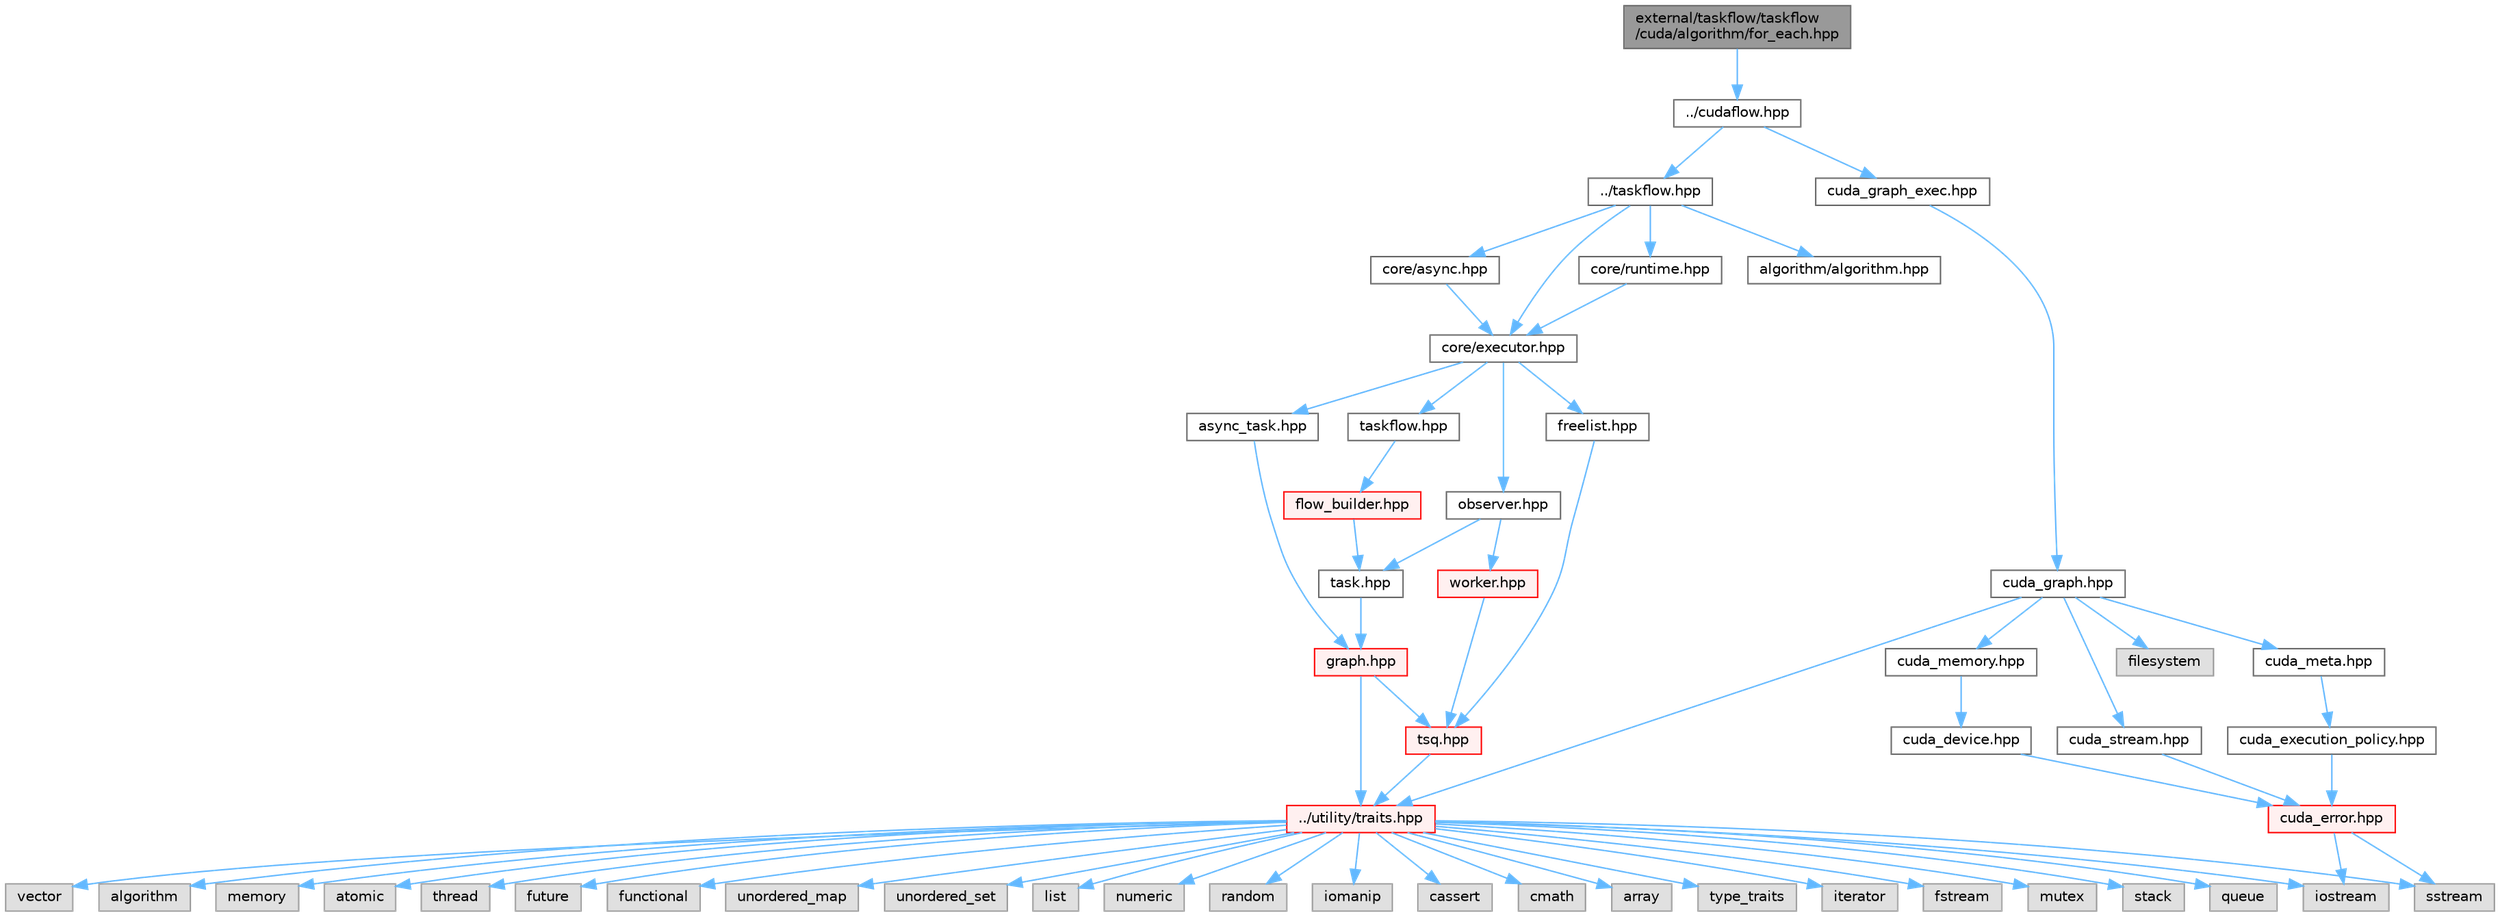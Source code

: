 digraph "external/taskflow/taskflow/cuda/algorithm/for_each.hpp"
{
 // LATEX_PDF_SIZE
  bgcolor="transparent";
  edge [fontname=Helvetica,fontsize=10,labelfontname=Helvetica,labelfontsize=10];
  node [fontname=Helvetica,fontsize=10,shape=box,height=0.2,width=0.4];
  Node1 [id="Node000001",label="external/taskflow/taskflow\l/cuda/algorithm/for_each.hpp",height=0.2,width=0.4,color="gray40", fillcolor="grey60", style="filled", fontcolor="black",tooltip="cuda parallel-iteration algorithms include file"];
  Node1 -> Node2 [id="edge1_Node000001_Node000002",color="steelblue1",style="solid",tooltip=" "];
  Node2 [id="Node000002",label="../cudaflow.hpp",height=0.2,width=0.4,color="grey40", fillcolor="white", style="filled",URL="$cudaflow_8hpp.html",tooltip="cudaFlow include file"];
  Node2 -> Node3 [id="edge2_Node000002_Node000003",color="steelblue1",style="solid",tooltip=" "];
  Node3 [id="Node000003",label="../taskflow.hpp",height=0.2,width=0.4,color="grey40", fillcolor="white", style="filled",URL="$taskflow_8hpp.html",tooltip="main taskflow include file"];
  Node3 -> Node4 [id="edge3_Node000003_Node000004",color="steelblue1",style="solid",tooltip=" "];
  Node4 [id="Node000004",label="core/executor.hpp",height=0.2,width=0.4,color="grey40", fillcolor="white", style="filled",URL="$executor_8hpp.html",tooltip="executor include file"];
  Node4 -> Node5 [id="edge4_Node000004_Node000005",color="steelblue1",style="solid",tooltip=" "];
  Node5 [id="Node000005",label="observer.hpp",height=0.2,width=0.4,color="grey40", fillcolor="white", style="filled",URL="$observer_8hpp.html",tooltip="observer include file"];
  Node5 -> Node6 [id="edge5_Node000005_Node000006",color="steelblue1",style="solid",tooltip=" "];
  Node6 [id="Node000006",label="task.hpp",height=0.2,width=0.4,color="grey40", fillcolor="white", style="filled",URL="$task_8hpp.html",tooltip="task include file"];
  Node6 -> Node7 [id="edge6_Node000006_Node000007",color="steelblue1",style="solid",tooltip=" "];
  Node7 [id="Node000007",label="graph.hpp",height=0.2,width=0.4,color="red", fillcolor="#FFF0F0", style="filled",URL="$taskflow_2core_2graph_8hpp.html",tooltip="graph include file"];
  Node7 -> Node9 [id="edge7_Node000007_Node000009",color="steelblue1",style="solid",tooltip=" "];
  Node9 [id="Node000009",label="../utility/traits.hpp",height=0.2,width=0.4,color="red", fillcolor="#FFF0F0", style="filled",URL="$taskflow_2utility_2traits_8hpp.html",tooltip=" "];
  Node9 -> Node10 [id="edge8_Node000009_Node000010",color="steelblue1",style="solid",tooltip=" "];
  Node10 [id="Node000010",label="type_traits",height=0.2,width=0.4,color="grey60", fillcolor="#E0E0E0", style="filled",tooltip=" "];
  Node9 -> Node11 [id="edge9_Node000009_Node000011",color="steelblue1",style="solid",tooltip=" "];
  Node11 [id="Node000011",label="iterator",height=0.2,width=0.4,color="grey60", fillcolor="#E0E0E0", style="filled",tooltip=" "];
  Node9 -> Node12 [id="edge10_Node000009_Node000012",color="steelblue1",style="solid",tooltip=" "];
  Node12 [id="Node000012",label="iostream",height=0.2,width=0.4,color="grey60", fillcolor="#E0E0E0", style="filled",tooltip=" "];
  Node9 -> Node13 [id="edge11_Node000009_Node000013",color="steelblue1",style="solid",tooltip=" "];
  Node13 [id="Node000013",label="fstream",height=0.2,width=0.4,color="grey60", fillcolor="#E0E0E0", style="filled",tooltip=" "];
  Node9 -> Node14 [id="edge12_Node000009_Node000014",color="steelblue1",style="solid",tooltip=" "];
  Node14 [id="Node000014",label="mutex",height=0.2,width=0.4,color="grey60", fillcolor="#E0E0E0", style="filled",tooltip=" "];
  Node9 -> Node15 [id="edge13_Node000009_Node000015",color="steelblue1",style="solid",tooltip=" "];
  Node15 [id="Node000015",label="stack",height=0.2,width=0.4,color="grey60", fillcolor="#E0E0E0", style="filled",tooltip=" "];
  Node9 -> Node16 [id="edge14_Node000009_Node000016",color="steelblue1",style="solid",tooltip=" "];
  Node16 [id="Node000016",label="queue",height=0.2,width=0.4,color="grey60", fillcolor="#E0E0E0", style="filled",tooltip=" "];
  Node9 -> Node17 [id="edge15_Node000009_Node000017",color="steelblue1",style="solid",tooltip=" "];
  Node17 [id="Node000017",label="vector",height=0.2,width=0.4,color="grey60", fillcolor="#E0E0E0", style="filled",tooltip=" "];
  Node9 -> Node18 [id="edge16_Node000009_Node000018",color="steelblue1",style="solid",tooltip=" "];
  Node18 [id="Node000018",label="algorithm",height=0.2,width=0.4,color="grey60", fillcolor="#E0E0E0", style="filled",tooltip=" "];
  Node9 -> Node19 [id="edge17_Node000009_Node000019",color="steelblue1",style="solid",tooltip=" "];
  Node19 [id="Node000019",label="memory",height=0.2,width=0.4,color="grey60", fillcolor="#E0E0E0", style="filled",tooltip=" "];
  Node9 -> Node20 [id="edge18_Node000009_Node000020",color="steelblue1",style="solid",tooltip=" "];
  Node20 [id="Node000020",label="atomic",height=0.2,width=0.4,color="grey60", fillcolor="#E0E0E0", style="filled",tooltip=" "];
  Node9 -> Node21 [id="edge19_Node000009_Node000021",color="steelblue1",style="solid",tooltip=" "];
  Node21 [id="Node000021",label="thread",height=0.2,width=0.4,color="grey60", fillcolor="#E0E0E0", style="filled",tooltip=" "];
  Node9 -> Node22 [id="edge20_Node000009_Node000022",color="steelblue1",style="solid",tooltip=" "];
  Node22 [id="Node000022",label="future",height=0.2,width=0.4,color="grey60", fillcolor="#E0E0E0", style="filled",tooltip=" "];
  Node9 -> Node23 [id="edge21_Node000009_Node000023",color="steelblue1",style="solid",tooltip=" "];
  Node23 [id="Node000023",label="functional",height=0.2,width=0.4,color="grey60", fillcolor="#E0E0E0", style="filled",tooltip=" "];
  Node9 -> Node24 [id="edge22_Node000009_Node000024",color="steelblue1",style="solid",tooltip=" "];
  Node24 [id="Node000024",label="unordered_map",height=0.2,width=0.4,color="grey60", fillcolor="#E0E0E0", style="filled",tooltip=" "];
  Node9 -> Node25 [id="edge23_Node000009_Node000025",color="steelblue1",style="solid",tooltip=" "];
  Node25 [id="Node000025",label="unordered_set",height=0.2,width=0.4,color="grey60", fillcolor="#E0E0E0", style="filled",tooltip=" "];
  Node9 -> Node26 [id="edge24_Node000009_Node000026",color="steelblue1",style="solid",tooltip=" "];
  Node26 [id="Node000026",label="sstream",height=0.2,width=0.4,color="grey60", fillcolor="#E0E0E0", style="filled",tooltip=" "];
  Node9 -> Node27 [id="edge25_Node000009_Node000027",color="steelblue1",style="solid",tooltip=" "];
  Node27 [id="Node000027",label="list",height=0.2,width=0.4,color="grey60", fillcolor="#E0E0E0", style="filled",tooltip=" "];
  Node9 -> Node28 [id="edge26_Node000009_Node000028",color="steelblue1",style="solid",tooltip=" "];
  Node28 [id="Node000028",label="numeric",height=0.2,width=0.4,color="grey60", fillcolor="#E0E0E0", style="filled",tooltip=" "];
  Node9 -> Node29 [id="edge27_Node000009_Node000029",color="steelblue1",style="solid",tooltip=" "];
  Node29 [id="Node000029",label="random",height=0.2,width=0.4,color="grey60", fillcolor="#E0E0E0", style="filled",tooltip=" "];
  Node9 -> Node30 [id="edge28_Node000009_Node000030",color="steelblue1",style="solid",tooltip=" "];
  Node30 [id="Node000030",label="iomanip",height=0.2,width=0.4,color="grey60", fillcolor="#E0E0E0", style="filled",tooltip=" "];
  Node9 -> Node31 [id="edge29_Node000009_Node000031",color="steelblue1",style="solid",tooltip=" "];
  Node31 [id="Node000031",label="cassert",height=0.2,width=0.4,color="grey60", fillcolor="#E0E0E0", style="filled",tooltip=" "];
  Node9 -> Node32 [id="edge30_Node000009_Node000032",color="steelblue1",style="solid",tooltip=" "];
  Node32 [id="Node000032",label="cmath",height=0.2,width=0.4,color="grey60", fillcolor="#E0E0E0", style="filled",tooltip=" "];
  Node9 -> Node33 [id="edge31_Node000009_Node000033",color="steelblue1",style="solid",tooltip=" "];
  Node33 [id="Node000033",label="array",height=0.2,width=0.4,color="grey60", fillcolor="#E0E0E0", style="filled",tooltip=" "];
  Node7 -> Node58 [id="edge32_Node000007_Node000058",color="steelblue1",style="solid",tooltip=" "];
  Node58 [id="Node000058",label="tsq.hpp",height=0.2,width=0.4,color="red", fillcolor="#FFF0F0", style="filled",URL="$tsq_8hpp.html",tooltip="task queue include file"];
  Node58 -> Node9 [id="edge33_Node000058_Node000009",color="steelblue1",style="solid",tooltip=" "];
  Node5 -> Node59 [id="edge34_Node000005_Node000059",color="steelblue1",style="solid",tooltip=" "];
  Node59 [id="Node000059",label="worker.hpp",height=0.2,width=0.4,color="red", fillcolor="#FFF0F0", style="filled",URL="$worker_8hpp.html",tooltip="worker include file"];
  Node59 -> Node58 [id="edge35_Node000059_Node000058",color="steelblue1",style="solid",tooltip=" "];
  Node4 -> Node64 [id="edge36_Node000004_Node000064",color="steelblue1",style="solid",tooltip=" "];
  Node64 [id="Node000064",label="taskflow.hpp",height=0.2,width=0.4,color="grey40", fillcolor="white", style="filled",URL="$core_2taskflow_8hpp.html",tooltip="taskflow include file"];
  Node64 -> Node65 [id="edge37_Node000064_Node000065",color="steelblue1",style="solid",tooltip=" "];
  Node65 [id="Node000065",label="flow_builder.hpp",height=0.2,width=0.4,color="red", fillcolor="#FFF0F0", style="filled",URL="$flow__builder_8hpp.html",tooltip="flow builder include file"];
  Node65 -> Node6 [id="edge38_Node000065_Node000006",color="steelblue1",style="solid",tooltip=" "];
  Node4 -> Node67 [id="edge39_Node000004_Node000067",color="steelblue1",style="solid",tooltip=" "];
  Node67 [id="Node000067",label="async_task.hpp",height=0.2,width=0.4,color="grey40", fillcolor="white", style="filled",URL="$taskflow_2core_2async__task_8hpp.html",tooltip="asynchronous task include file"];
  Node67 -> Node7 [id="edge40_Node000067_Node000007",color="steelblue1",style="solid",tooltip=" "];
  Node4 -> Node68 [id="edge41_Node000004_Node000068",color="steelblue1",style="solid",tooltip=" "];
  Node68 [id="Node000068",label="freelist.hpp",height=0.2,width=0.4,color="grey40", fillcolor="white", style="filled",URL="$freelist_8hpp.html",tooltip=" "];
  Node68 -> Node58 [id="edge42_Node000068_Node000058",color="steelblue1",style="solid",tooltip=" "];
  Node3 -> Node69 [id="edge43_Node000003_Node000069",color="steelblue1",style="solid",tooltip=" "];
  Node69 [id="Node000069",label="core/runtime.hpp",height=0.2,width=0.4,color="grey40", fillcolor="white", style="filled",URL="$runtime_8hpp.html",tooltip=" "];
  Node69 -> Node4 [id="edge44_Node000069_Node000004",color="steelblue1",style="solid",tooltip=" "];
  Node3 -> Node70 [id="edge45_Node000003_Node000070",color="steelblue1",style="solid",tooltip=" "];
  Node70 [id="Node000070",label="core/async.hpp",height=0.2,width=0.4,color="grey40", fillcolor="white", style="filled",URL="$async_8hpp.html",tooltip=" "];
  Node70 -> Node4 [id="edge46_Node000070_Node000004",color="steelblue1",style="solid",tooltip=" "];
  Node3 -> Node71 [id="edge47_Node000003_Node000071",color="steelblue1",style="solid",tooltip=" "];
  Node71 [id="Node000071",label="algorithm/algorithm.hpp",height=0.2,width=0.4,color="grey40", fillcolor="white", style="filled",URL="$algorithm_8hpp.html",tooltip=" "];
  Node2 -> Node72 [id="edge48_Node000002_Node000072",color="steelblue1",style="solid",tooltip=" "];
  Node72 [id="Node000072",label="cuda_graph_exec.hpp",height=0.2,width=0.4,color="grey40", fillcolor="white", style="filled",URL="$cuda__graph__exec_8hpp.html",tooltip=" "];
  Node72 -> Node73 [id="edge49_Node000072_Node000073",color="steelblue1",style="solid",tooltip=" "];
  Node73 [id="Node000073",label="cuda_graph.hpp",height=0.2,width=0.4,color="grey40", fillcolor="white", style="filled",URL="$cuda__graph_8hpp.html",tooltip=" "];
  Node73 -> Node74 [id="edge50_Node000073_Node000074",color="steelblue1",style="solid",tooltip=" "];
  Node74 [id="Node000074",label="filesystem",height=0.2,width=0.4,color="grey60", fillcolor="#E0E0E0", style="filled",tooltip=" "];
  Node73 -> Node75 [id="edge51_Node000073_Node000075",color="steelblue1",style="solid",tooltip=" "];
  Node75 [id="Node000075",label="cuda_memory.hpp",height=0.2,width=0.4,color="grey40", fillcolor="white", style="filled",URL="$cuda__memory_8hpp.html",tooltip="CUDA memory utilities include file"];
  Node75 -> Node76 [id="edge52_Node000075_Node000076",color="steelblue1",style="solid",tooltip=" "];
  Node76 [id="Node000076",label="cuda_device.hpp",height=0.2,width=0.4,color="grey40", fillcolor="white", style="filled",URL="$cuda__device_8hpp.html",tooltip="CUDA device utilities include file"];
  Node76 -> Node77 [id="edge53_Node000076_Node000077",color="steelblue1",style="solid",tooltip=" "];
  Node77 [id="Node000077",label="cuda_error.hpp",height=0.2,width=0.4,color="red", fillcolor="#FFF0F0", style="filled",URL="$cuda__error_8hpp.html",tooltip=" "];
  Node77 -> Node12 [id="edge54_Node000077_Node000012",color="steelblue1",style="solid",tooltip=" "];
  Node77 -> Node26 [id="edge55_Node000077_Node000026",color="steelblue1",style="solid",tooltip=" "];
  Node73 -> Node79 [id="edge56_Node000073_Node000079",color="steelblue1",style="solid",tooltip=" "];
  Node79 [id="Node000079",label="cuda_stream.hpp",height=0.2,width=0.4,color="grey40", fillcolor="white", style="filled",URL="$cuda__stream_8hpp.html",tooltip="CUDA stream utilities include file"];
  Node79 -> Node77 [id="edge57_Node000079_Node000077",color="steelblue1",style="solid",tooltip=" "];
  Node73 -> Node80 [id="edge58_Node000073_Node000080",color="steelblue1",style="solid",tooltip=" "];
  Node80 [id="Node000080",label="cuda_meta.hpp",height=0.2,width=0.4,color="grey40", fillcolor="white", style="filled",URL="$cuda__meta_8hpp.html",tooltip=" "];
  Node80 -> Node81 [id="edge59_Node000080_Node000081",color="steelblue1",style="solid",tooltip=" "];
  Node81 [id="Node000081",label="cuda_execution_policy.hpp",height=0.2,width=0.4,color="grey40", fillcolor="white", style="filled",URL="$cuda__execution__policy_8hpp.html",tooltip="CUDA execution policy include file"];
  Node81 -> Node77 [id="edge60_Node000081_Node000077",color="steelblue1",style="solid",tooltip=" "];
  Node73 -> Node9 [id="edge61_Node000073_Node000009",color="steelblue1",style="solid",tooltip=" "];
}
